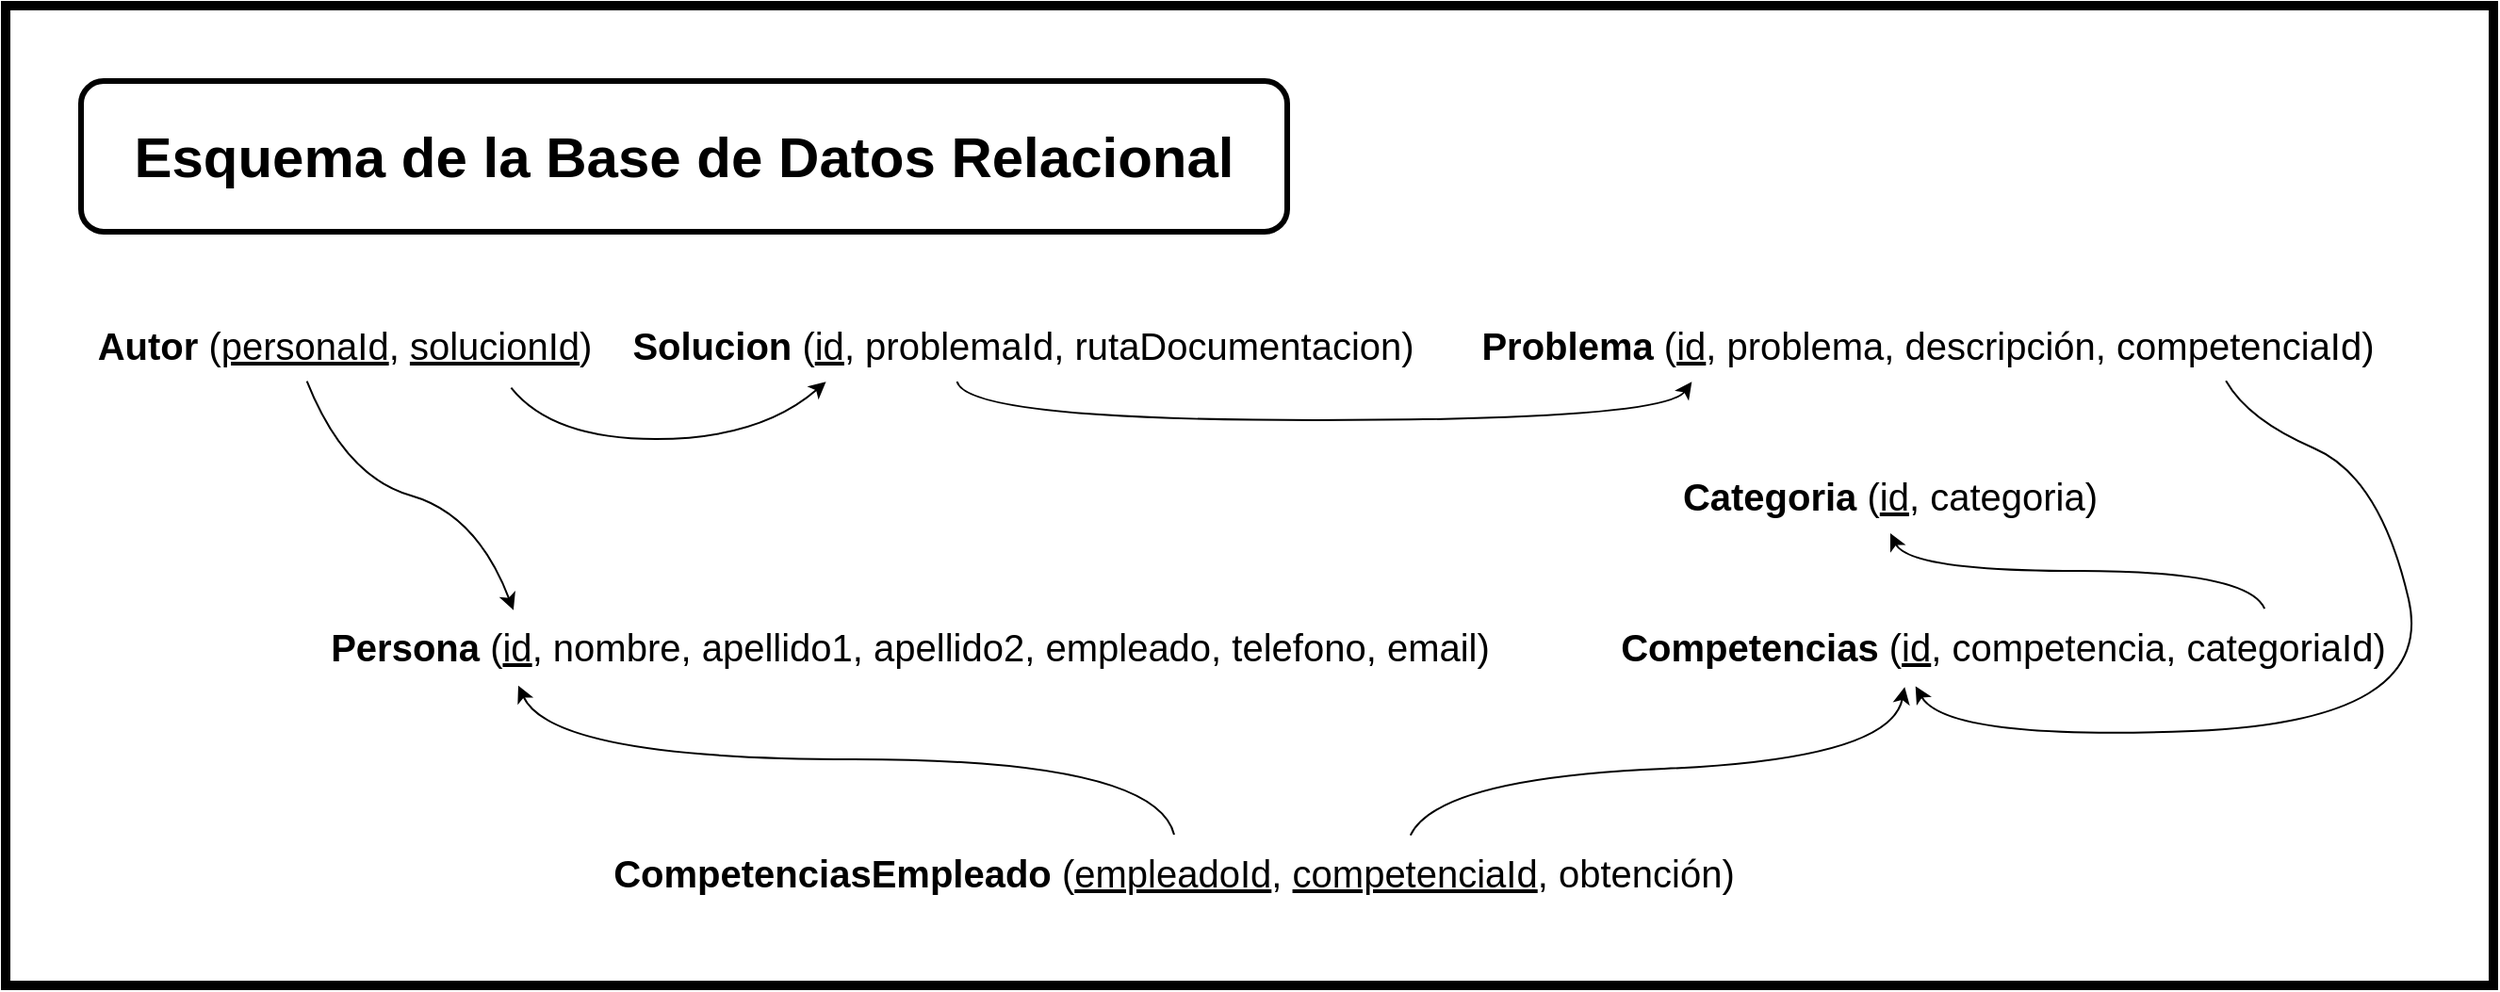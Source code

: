 <mxfile version="26.0.9">
  <diagram name="Página-1" id="r680a2kSxSQnS_c1aFRB">
    <mxGraphModel dx="2760" dy="2126" grid="1" gridSize="10" guides="1" tooltips="1" connect="1" arrows="1" fold="1" page="1" pageScale="1" pageWidth="1000" pageHeight="1000" math="0" shadow="0">
      <root>
        <mxCell id="0" />
        <mxCell id="1" parent="0" />
        <mxCell id="TEnRy6ez4rsZKCmlb2lD-1" value="&lt;b&gt;Persona&lt;/b&gt;&amp;nbsp;(&lt;u&gt;id&lt;/u&gt;, nombre, apellido1, apellido2, empleado, telefono, email)" style="text;html=1;align=center;verticalAlign=middle;whiteSpace=wrap;rounded=0;fontSize=20;" parent="1" vertex="1">
          <mxGeometry x="120" y="120" width="640" height="40" as="geometry" />
        </mxCell>
        <mxCell id="TEnRy6ez4rsZKCmlb2lD-3" value="&lt;b&gt;CompetenciasEmpleado&lt;/b&gt; (&lt;u&gt;empleadoId&lt;/u&gt;, &lt;u&gt;competenciaId&lt;/u&gt;, obtención)" style="text;html=1;align=center;verticalAlign=middle;whiteSpace=wrap;rounded=0;fontSize=20;" parent="1" vertex="1">
          <mxGeometry x="280" y="240" width="600" height="40" as="geometry" />
        </mxCell>
        <mxCell id="TEnRy6ez4rsZKCmlb2lD-5" value="&lt;b&gt;Competencias&lt;/b&gt; (&lt;u&gt;id&lt;/u&gt;, competencia, categoriaId)" style="text;html=1;align=center;verticalAlign=middle;whiteSpace=wrap;rounded=0;fontSize=20;" parent="1" vertex="1">
          <mxGeometry x="800" y="120" width="440" height="40" as="geometry" />
        </mxCell>
        <mxCell id="TEnRy6ez4rsZKCmlb2lD-8" value="&lt;b&gt;Categoria&lt;/b&gt; (&lt;u&gt;id&lt;/u&gt;, categoria)" style="text;html=1;align=center;verticalAlign=middle;whiteSpace=wrap;rounded=0;fontSize=20;" parent="1" vertex="1">
          <mxGeometry x="840" y="40" width="240" height="40" as="geometry" />
        </mxCell>
        <mxCell id="TEnRy6ez4rsZKCmlb2lD-12" value="" style="curved=1;endArrow=classic;html=1;rounded=0;entryX=0.5;entryY=1;entryDx=0;entryDy=0;exitX=0.815;exitY=0.002;exitDx=0;exitDy=0;exitPerimeter=0;" parent="1" source="TEnRy6ez4rsZKCmlb2lD-5" target="TEnRy6ez4rsZKCmlb2lD-8" edge="1">
          <mxGeometry width="50" height="50" relative="1" as="geometry">
            <mxPoint x="980" y="240" as="sourcePoint" />
            <mxPoint x="1030" y="190" as="targetPoint" />
            <Array as="points">
              <mxPoint x="1150" y="100" />
              <mxPoint x="970" y="100" />
            </Array>
          </mxGeometry>
        </mxCell>
        <mxCell id="TEnRy6ez4rsZKCmlb2lD-13" value="" style="curved=1;endArrow=classic;html=1;rounded=0;entryX=0.381;entryY=1.041;entryDx=0;entryDy=0;entryPerimeter=0;exitX=0.709;exitY=0.007;exitDx=0;exitDy=0;exitPerimeter=0;" parent="1" source="TEnRy6ez4rsZKCmlb2lD-3" target="TEnRy6ez4rsZKCmlb2lD-5" edge="1">
          <mxGeometry width="50" height="50" relative="1" as="geometry">
            <mxPoint x="810" y="220" as="sourcePoint" />
            <mxPoint x="860" y="170" as="targetPoint" />
            <Array as="points">
              <mxPoint x="720" y="210" />
              <mxPoint x="960" y="200" />
            </Array>
          </mxGeometry>
        </mxCell>
        <mxCell id="TEnRy6ez4rsZKCmlb2lD-14" value="" style="curved=1;endArrow=classic;html=1;rounded=0;entryX=0.175;entryY=1.021;entryDx=0;entryDy=0;entryPerimeter=0;exitX=0.5;exitY=0;exitDx=0;exitDy=0;" parent="1" source="TEnRy6ez4rsZKCmlb2lD-3" target="TEnRy6ez4rsZKCmlb2lD-1" edge="1">
          <mxGeometry width="50" height="50" relative="1" as="geometry">
            <mxPoint x="380" y="220" as="sourcePoint" />
            <mxPoint x="430" y="170" as="targetPoint" />
            <Array as="points">
              <mxPoint x="570" y="200" />
              <mxPoint x="250" y="200" />
            </Array>
          </mxGeometry>
        </mxCell>
        <mxCell id="TEnRy6ez4rsZKCmlb2lD-15" value="&lt;b&gt;Problema&lt;/b&gt;&amp;nbsp;(&lt;u&gt;id&lt;/u&gt;, problema, descripción, competenciaId)" style="text;html=1;align=center;verticalAlign=middle;whiteSpace=wrap;rounded=0;fontSize=20;" parent="1" vertex="1">
          <mxGeometry x="720" y="-40" width="520" height="40" as="geometry" />
        </mxCell>
        <mxCell id="TEnRy6ez4rsZKCmlb2lD-16" value="&lt;b&gt;Solucion&lt;/b&gt;&amp;nbsp;(&lt;u&gt;id&lt;/u&gt;, problemaId, rutaDocumentacion)" style="text;html=1;align=center;verticalAlign=middle;whiteSpace=wrap;rounded=0;fontSize=20;" parent="1" vertex="1">
          <mxGeometry x="280" y="-40" width="440" height="40" as="geometry" />
        </mxCell>
        <mxCell id="TEnRy6ez4rsZKCmlb2lD-17" value="" style="curved=1;endArrow=classic;html=1;rounded=0;exitX=0.42;exitY=0.989;exitDx=0;exitDy=0;exitPerimeter=0;entryX=0.259;entryY=0.99;entryDx=0;entryDy=0;entryPerimeter=0;" parent="1" source="TEnRy6ez4rsZKCmlb2lD-16" target="TEnRy6ez4rsZKCmlb2lD-15" edge="1">
          <mxGeometry width="50" height="50" relative="1" as="geometry">
            <mxPoint x="500" y="50" as="sourcePoint" />
            <mxPoint x="670" y="40" as="targetPoint" />
            <Array as="points">
              <mxPoint x="470" y="20" />
              <mxPoint x="840" y="20" />
            </Array>
          </mxGeometry>
        </mxCell>
        <mxCell id="TEnRy6ez4rsZKCmlb2lD-18" value="" style="curved=1;endArrow=classic;html=1;rounded=0;exitX=0.804;exitY=0.979;exitDx=0;exitDy=0;exitPerimeter=0;entryX=0.394;entryY=1.03;entryDx=0;entryDy=0;entryPerimeter=0;" parent="1" source="TEnRy6ez4rsZKCmlb2lD-15" target="TEnRy6ez4rsZKCmlb2lD-5" edge="1">
          <mxGeometry width="50" height="50" relative="1" as="geometry">
            <mxPoint x="1110" y="-60" as="sourcePoint" />
            <mxPoint x="980" y="161" as="targetPoint" />
            <Array as="points">
              <mxPoint x="1150" y="20" />
              <mxPoint x="1220" y="50" />
              <mxPoint x="1250" y="180" />
              <mxPoint x="990" y="190" />
            </Array>
          </mxGeometry>
        </mxCell>
        <mxCell id="TEnRy6ez4rsZKCmlb2lD-20" value="&lt;span style=&quot;font-size: 30px; font-weight: 700;&quot;&gt;Esquema de la Base de Datos Relacional&lt;/span&gt;" style="rounded=1;whiteSpace=wrap;html=1;strokeWidth=3;" parent="1" vertex="1">
          <mxGeometry y="-160" width="640" height="80" as="geometry" />
        </mxCell>
        <mxCell id="TEnRy6ez4rsZKCmlb2lD-25" value="&lt;b&gt;Autor&lt;/b&gt;&amp;nbsp;(&lt;u&gt;personaId&lt;/u&gt;, &lt;u&gt;solucionId&lt;/u&gt;)" style="text;html=1;align=center;verticalAlign=middle;whiteSpace=wrap;rounded=0;fontSize=20;" parent="1" vertex="1">
          <mxGeometry y="-40" width="280" height="40" as="geometry" />
        </mxCell>
        <mxCell id="TEnRy6ez4rsZKCmlb2lD-26" value="" style="curved=1;endArrow=classic;html=1;rounded=0;entryX=0.171;entryY=0.021;entryDx=0;entryDy=0;entryPerimeter=0;exitX=0.428;exitY=0.983;exitDx=0;exitDy=0;exitPerimeter=0;" parent="1" source="TEnRy6ez4rsZKCmlb2lD-25" target="TEnRy6ez4rsZKCmlb2lD-1" edge="1">
          <mxGeometry width="50" height="50" relative="1" as="geometry">
            <mxPoint x="-40" y="70" as="sourcePoint" />
            <mxPoint x="40" y="30" as="targetPoint" />
            <Array as="points">
              <mxPoint x="140" y="50" />
              <mxPoint x="210" y="70" />
            </Array>
          </mxGeometry>
        </mxCell>
        <mxCell id="TEnRy6ez4rsZKCmlb2lD-28" value="" style="curved=1;endArrow=classic;html=1;rounded=0;entryX=0.262;entryY=0.99;entryDx=0;entryDy=0;entryPerimeter=0;exitX=0.815;exitY=1.07;exitDx=0;exitDy=0;exitPerimeter=0;" parent="1" source="TEnRy6ez4rsZKCmlb2lD-25" target="TEnRy6ez4rsZKCmlb2lD-16" edge="1">
          <mxGeometry width="50" height="50" relative="1" as="geometry">
            <mxPoint x="390" y="90" as="sourcePoint" />
            <mxPoint x="440" y="40" as="targetPoint" />
            <Array as="points">
              <mxPoint x="250" y="30" />
              <mxPoint x="360" y="30" />
            </Array>
          </mxGeometry>
        </mxCell>
        <mxCell id="viWSc4g2LNVz1voUYzHQ-1" value="" style="rounded=0;whiteSpace=wrap;html=1;fillColor=none;strokeWidth=5;" vertex="1" parent="1">
          <mxGeometry x="-40" y="-200" width="1320" height="520" as="geometry" />
        </mxCell>
      </root>
    </mxGraphModel>
  </diagram>
</mxfile>
